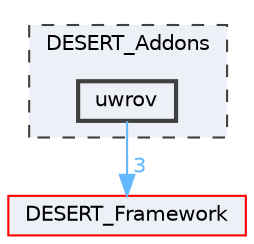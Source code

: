 digraph "uwrov"
{
 // LATEX_PDF_SIZE
  bgcolor="transparent";
  edge [fontname=Helvetica,fontsize=10,labelfontname=Helvetica,labelfontsize=10];
  node [fontname=Helvetica,fontsize=10,shape=box,height=0.2,width=0.4];
  compound=true
  subgraph clusterdir_08adb9e4b94062c0b7143ffffbc6188b {
    graph [ bgcolor="#edf0f7", pencolor="grey25", label="DESERT_Addons", fontname=Helvetica,fontsize=10 style="filled,dashed", URL="dir_08adb9e4b94062c0b7143ffffbc6188b.html",tooltip=""]
  dir_370e3e4d9afb77d1d4089d907c179da4 [label="uwrov", fillcolor="#edf0f7", color="grey25", style="filled,bold", URL="dir_370e3e4d9afb77d1d4089d907c179da4.html",tooltip=""];
  }
  dir_f005ed4eaea92841740b83a4e0617b95 [label="DESERT_Framework", fillcolor="#edf0f7", color="red", style="filled", URL="dir_f005ed4eaea92841740b83a4e0617b95.html",tooltip=""];
  dir_370e3e4d9afb77d1d4089d907c179da4->dir_f005ed4eaea92841740b83a4e0617b95 [headlabel="3", labeldistance=1.5 headhref="dir_000088_000005.html" href="dir_000088_000005.html" color="steelblue1" fontcolor="steelblue1"];
}
